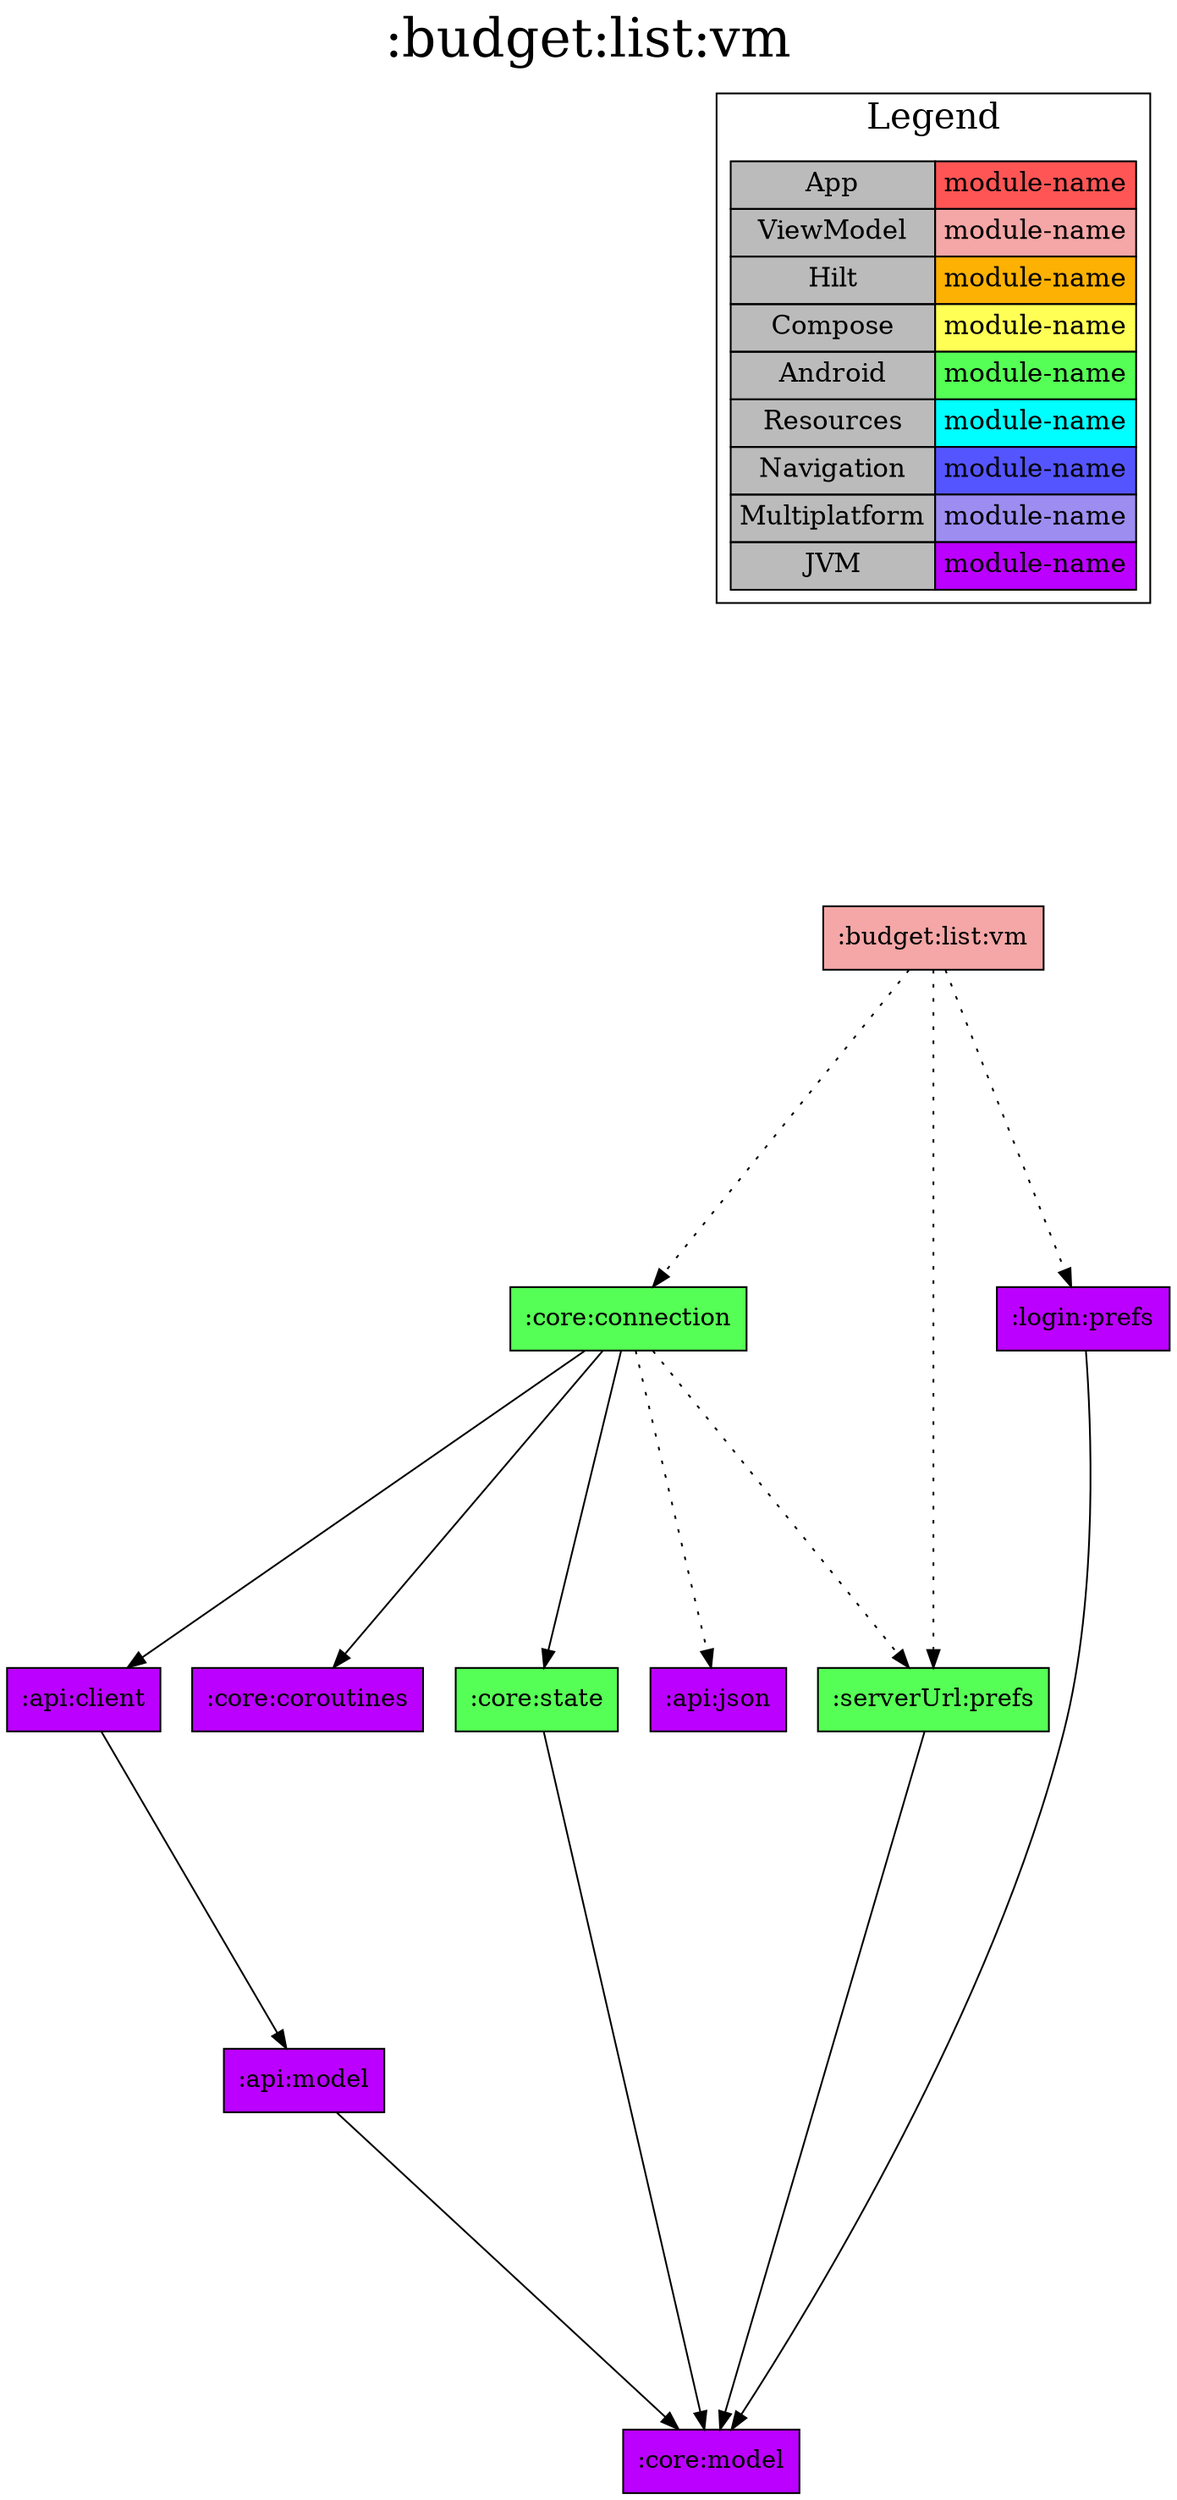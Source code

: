 digraph {
edge ["dir"="forward"]
graph ["dpi"="100","label"=":budget:list:vm","labelloc"="t","fontsize"="30","ranksep"="2.5","rankdir"="TB"]
node ["style"="filled"]
":budget:list:vm" ["fillcolor"="#F5A6A6","shape"="box"]
":core:connection" ["fillcolor"="#55FF55","shape"="box"]
":api:client" ["fillcolor"="#BB00FF","shape"="box"]
":api:model" ["fillcolor"="#BB00FF","shape"="box"]
":core:model" ["fillcolor"="#BB00FF","shape"="box"]
":core:coroutines" ["fillcolor"="#BB00FF","shape"="box"]
":core:state" ["fillcolor"="#55FF55","shape"="box"]
":api:json" ["fillcolor"="#BB00FF","shape"="box"]
":serverUrl:prefs" ["fillcolor"="#55FF55","shape"="box"]
":login:prefs" ["fillcolor"="#BB00FF","shape"="box"]
{
edge ["dir"="none"]
graph ["rank"="same"]
}
":budget:list:vm" -> ":core:connection" ["style"="dotted"]
":budget:list:vm" -> ":login:prefs" ["style"="dotted"]
":budget:list:vm" -> ":serverUrl:prefs" ["style"="dotted"]
":core:connection" -> ":api:client"
":core:connection" -> ":core:coroutines"
":core:connection" -> ":core:state"
":core:connection" -> ":api:json" ["style"="dotted"]
":core:connection" -> ":serverUrl:prefs" ["style"="dotted"]
":api:client" -> ":api:model"
":api:model" -> ":core:model"
":core:state" -> ":core:model"
":serverUrl:prefs" -> ":core:model"
":login:prefs" -> ":core:model"
subgraph "cluster_legend" {
edge ["dir"="none"]
graph ["label"="Legend","fontsize"="20"]
"Legend" ["style"="filled","fillcolor"="#bbbbbb","shape"="none","margin"="0","fontsize"="15","label"=<
<TABLE BORDER="0" CELLBORDER="1" CELLSPACING="0" CELLPADDING="4">
<TR><TD>App</TD><TD BGCOLOR="#FF5555">module-name</TD></TR>
<TR><TD>ViewModel</TD><TD BGCOLOR="#F5A6A6">module-name</TD></TR>
<TR><TD>Hilt</TD><TD BGCOLOR="#FCB103">module-name</TD></TR>
<TR><TD>Compose</TD><TD BGCOLOR="#FFFF55">module-name</TD></TR>
<TR><TD>Android</TD><TD BGCOLOR="#55FF55">module-name</TD></TR>
<TR><TD>Resources</TD><TD BGCOLOR="#00FFFF">module-name</TD></TR>
<TR><TD>Navigation</TD><TD BGCOLOR="#5555FF">module-name</TD></TR>
<TR><TD>Multiplatform</TD><TD BGCOLOR="#9D8DF1">module-name</TD></TR>
<TR><TD>JVM</TD><TD BGCOLOR="#BB00FF">module-name</TD></TR>
</TABLE>
>]
} -> ":budget:list:vm" ["style"="invis"]
}